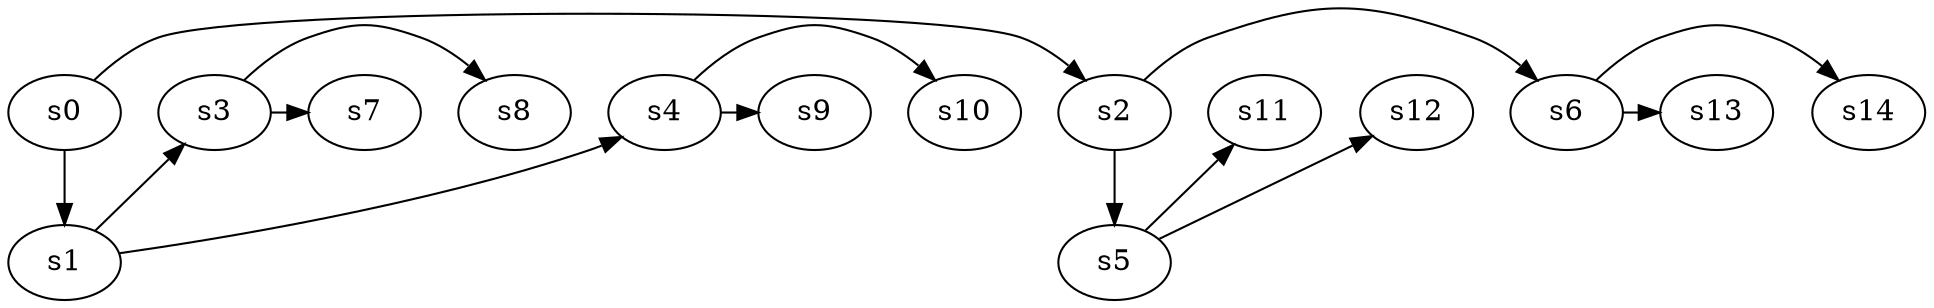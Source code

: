 digraph game_0218_branch_4_2 {
    s0 [name="s0", player=0];
    s1 [name="s1", player=1];
    s2 [name="s2", player=0];
    s3 [name="s3", player=0];
    s4 [name="s4", player=1, target=1];
    s5 [name="s5", player=1];
    s6 [name="s6", player=0, target=1];
    s7 [name="s7", player=1];
    s8 [name="s8", player=1, target=1];
    s9 [name="s9", player=0];
    s10 [name="s10", player=0];
    s11 [name="s11", player=1];
    s12 [name="s12", player=1];
    s13 [name="s13", player=0, target=1];
    s14 [name="s14", player=0, target=1];

    s0 -> s1;
    s0 -> s2 [constraint="time % 5 == 2"];
    s1 -> s3 [constraint="time % 4 == 0 || time % 3 == 1"];
    s1 -> s4 [constraint="time == 1 || time == 6 || time == 9"];
    s2 -> s5;
    s2 -> s6 [constraint="!(time % 3 == 0)"];
    s3 -> s7 [constraint="!(time % 3 == 0)"];
    s3 -> s8 [constraint="time % 3 == 0"];
    s4 -> s9 [constraint="time == 8 || time == 9 || time == 11 || time == 14"];
    s4 -> s10 [constraint="!(time % 5 == 0)"];
    s5 -> s11 [constraint="!(time % 4 == 0)"];
    s5 -> s12 [constraint="!(time % 3 == 0)"];
    s6 -> s13 [constraint="time == 0"];
    s6 -> s14 [constraint="time % 6 == 4"];
}
